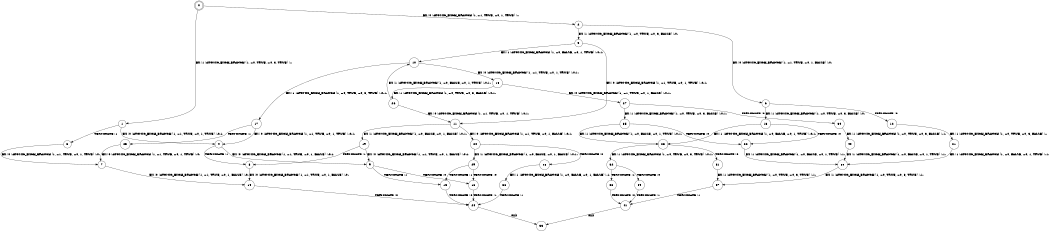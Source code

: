 digraph BCG {
size = "7, 10.5";
center = TRUE;
node [shape = circle];
0 [peripheries = 2];
0 -> 1 [label = "EX !1 !ATOMIC_EXCH_BRANCH (1, +0, TRUE, +0, 3, TRUE) !::"];
0 -> 2 [label = "EX !0 !ATOMIC_EXCH_BRANCH (1, +1, TRUE, +0, 1, TRUE) !::"];
1 -> 3 [label = "TERMINATE !1"];
1 -> 4 [label = "EX !0 !ATOMIC_EXCH_BRANCH (1, +1, TRUE, +0, 1, TRUE) !:0:1:"];
2 -> 5 [label = "EX !1 !ATOMIC_EXCH_BRANCH (1, +0, TRUE, +0, 3, FALSE) !:0:"];
2 -> 6 [label = "EX !0 !ATOMIC_EXCH_BRANCH (1, +1, TRUE, +0, 1, FALSE) !:0:"];
3 -> 7 [label = "EX !0 !ATOMIC_EXCH_BRANCH (1, +1, TRUE, +0, 1, TRUE) !:0:"];
4 -> 8 [label = "TERMINATE !1"];
4 -> 9 [label = "EX !0 !ATOMIC_EXCH_BRANCH (1, +1, TRUE, +0, 1, FALSE) !:0:1:"];
5 -> 10 [label = "EX !1 !ATOMIC_EXCH_BRANCH (1, +0, FALSE, +0, 1, TRUE) !:0:1:"];
5 -> 11 [label = "EX !0 !ATOMIC_EXCH_BRANCH (1, +1, TRUE, +0, 1, TRUE) !:0:1:"];
6 -> 12 [label = "TERMINATE !0"];
6 -> 13 [label = "EX !1 !ATOMIC_EXCH_BRANCH (1, +0, TRUE, +0, 3, FALSE) !:0:"];
7 -> 14 [label = "EX !0 !ATOMIC_EXCH_BRANCH (1, +1, TRUE, +0, 1, FALSE) !:0:"];
8 -> 14 [label = "EX !0 !ATOMIC_EXCH_BRANCH (1, +1, TRUE, +0, 1, FALSE) !:0:"];
9 -> 15 [label = "TERMINATE !1"];
9 -> 16 [label = "TERMINATE !0"];
10 -> 17 [label = "EX !1 !ATOMIC_EXCH_BRANCH (1, +0, TRUE, +0, 3, TRUE) !:0:1:"];
10 -> 18 [label = "EX !0 !ATOMIC_EXCH_BRANCH (1, +1, TRUE, +0, 1, TRUE) !:0:1:"];
11 -> 19 [label = "EX !1 !ATOMIC_EXCH_BRANCH (1, +0, FALSE, +0, 1, FALSE) !:0:1:"];
11 -> 20 [label = "EX !0 !ATOMIC_EXCH_BRANCH (1, +1, TRUE, +0, 1, FALSE) !:0:1:"];
12 -> 21 [label = "EX !1 !ATOMIC_EXCH_BRANCH (1, +0, TRUE, +0, 3, FALSE) !::"];
13 -> 22 [label = "TERMINATE !0"];
13 -> 23 [label = "EX !1 !ATOMIC_EXCH_BRANCH (1, +0, FALSE, +0, 1, TRUE) !:0:1:"];
14 -> 24 [label = "TERMINATE !0"];
15 -> 24 [label = "TERMINATE !0"];
16 -> 24 [label = "TERMINATE !1"];
17 -> 25 [label = "TERMINATE !1"];
17 -> 4 [label = "EX !0 !ATOMIC_EXCH_BRANCH (1, +1, TRUE, +0, 1, TRUE) !:0:1:"];
18 -> 26 [label = "EX !1 !ATOMIC_EXCH_BRANCH (1, +0, TRUE, +0, 3, FALSE) !:0:1:"];
18 -> 27 [label = "EX !0 !ATOMIC_EXCH_BRANCH (1, +1, TRUE, +0, 1, FALSE) !:0:1:"];
19 -> 8 [label = "TERMINATE !1"];
19 -> 9 [label = "EX !0 !ATOMIC_EXCH_BRANCH (1, +1, TRUE, +0, 1, FALSE) !:0:1:"];
20 -> 28 [label = "TERMINATE !0"];
20 -> 29 [label = "EX !1 !ATOMIC_EXCH_BRANCH (1, +0, FALSE, +0, 1, FALSE) !:0:1:"];
21 -> 30 [label = "EX !1 !ATOMIC_EXCH_BRANCH (1, +0, FALSE, +0, 1, TRUE) !:1:"];
22 -> 30 [label = "EX !1 !ATOMIC_EXCH_BRANCH (1, +0, FALSE, +0, 1, TRUE) !:1:"];
23 -> 31 [label = "TERMINATE !0"];
23 -> 32 [label = "EX !1 !ATOMIC_EXCH_BRANCH (1, +0, TRUE, +0, 3, TRUE) !:0:1:"];
24 -> 33 [label = "exit"];
25 -> 7 [label = "EX !0 !ATOMIC_EXCH_BRANCH (1, +1, TRUE, +0, 1, TRUE) !:0:"];
26 -> 10 [label = "EX !1 !ATOMIC_EXCH_BRANCH (1, +0, FALSE, +0, 1, TRUE) !:0:1:"];
26 -> 11 [label = "EX !0 !ATOMIC_EXCH_BRANCH (1, +1, TRUE, +0, 1, TRUE) !:0:1:"];
27 -> 34 [label = "TERMINATE !0"];
27 -> 35 [label = "EX !1 !ATOMIC_EXCH_BRANCH (1, +0, TRUE, +0, 3, FALSE) !:0:1:"];
28 -> 36 [label = "EX !1 !ATOMIC_EXCH_BRANCH (1, +0, FALSE, +0, 1, FALSE) !:1:"];
29 -> 15 [label = "TERMINATE !1"];
29 -> 16 [label = "TERMINATE !0"];
30 -> 37 [label = "EX !1 !ATOMIC_EXCH_BRANCH (1, +0, TRUE, +0, 3, TRUE) !:1:"];
31 -> 37 [label = "EX !1 !ATOMIC_EXCH_BRANCH (1, +0, TRUE, +0, 3, TRUE) !:1:"];
32 -> 38 [label = "TERMINATE !1"];
32 -> 39 [label = "TERMINATE !0"];
34 -> 40 [label = "EX !1 !ATOMIC_EXCH_BRANCH (1, +0, TRUE, +0, 3, FALSE) !:1:"];
35 -> 22 [label = "TERMINATE !0"];
35 -> 23 [label = "EX !1 !ATOMIC_EXCH_BRANCH (1, +0, FALSE, +0, 1, TRUE) !:0:1:"];
36 -> 24 [label = "TERMINATE !1"];
37 -> 41 [label = "TERMINATE !1"];
38 -> 41 [label = "TERMINATE !0"];
39 -> 41 [label = "TERMINATE !1"];
40 -> 30 [label = "EX !1 !ATOMIC_EXCH_BRANCH (1, +0, FALSE, +0, 1, TRUE) !:1:"];
41 -> 33 [label = "exit"];
}
